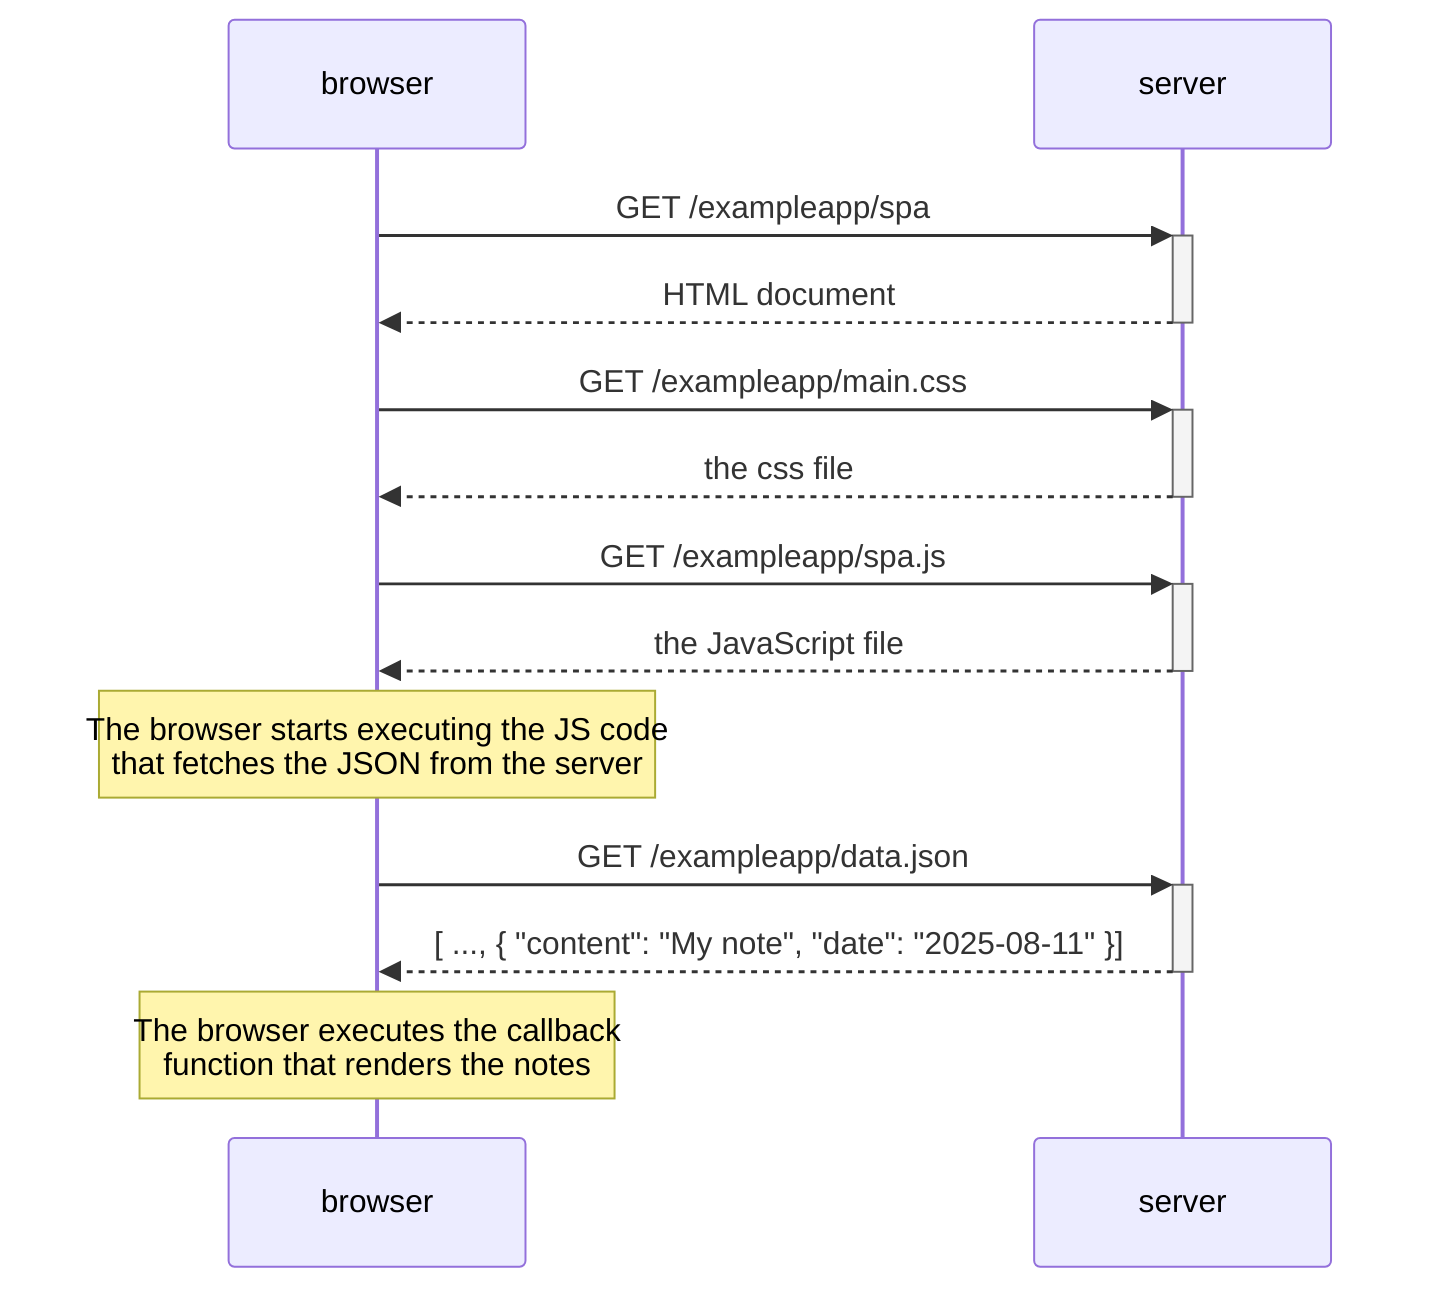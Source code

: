 sequenceDiagram
  participant browser as browser
  participant server as server

  browser ->>+ server: GET /exampleapp/spa
  server -->>- browser: HTML document
  browser ->>+ server: GET /exampleapp/main.css
  server -->>- browser: the css file
  browser ->>+ server: GET /exampleapp/spa.js
  server -->>- browser: the JavaScript file
  Note over browser: The browser starts executing the JS code<br>that fetches the JSON from the server
  browser ->>+ server: GET /exampleapp/data.json
  server -->>- browser: [ ..., { "content": "My note", "date": "2025-08-11" }]
  Note over browser: The browser executes the callback<br>function that renders the notes